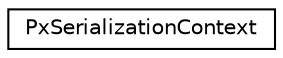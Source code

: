 digraph "Graphical Class Hierarchy"
{
  edge [fontname="Helvetica",fontsize="10",labelfontname="Helvetica",labelfontsize="10"];
  node [fontname="Helvetica",fontsize="10",shape=record];
  rankdir="LR";
  Node0 [label="PxSerializationContext",height=0.2,width=0.4,color="black", fillcolor="white", style="filled",URL="$classPxSerializationContext.html",tooltip="Binary serialization context class. "];
}
